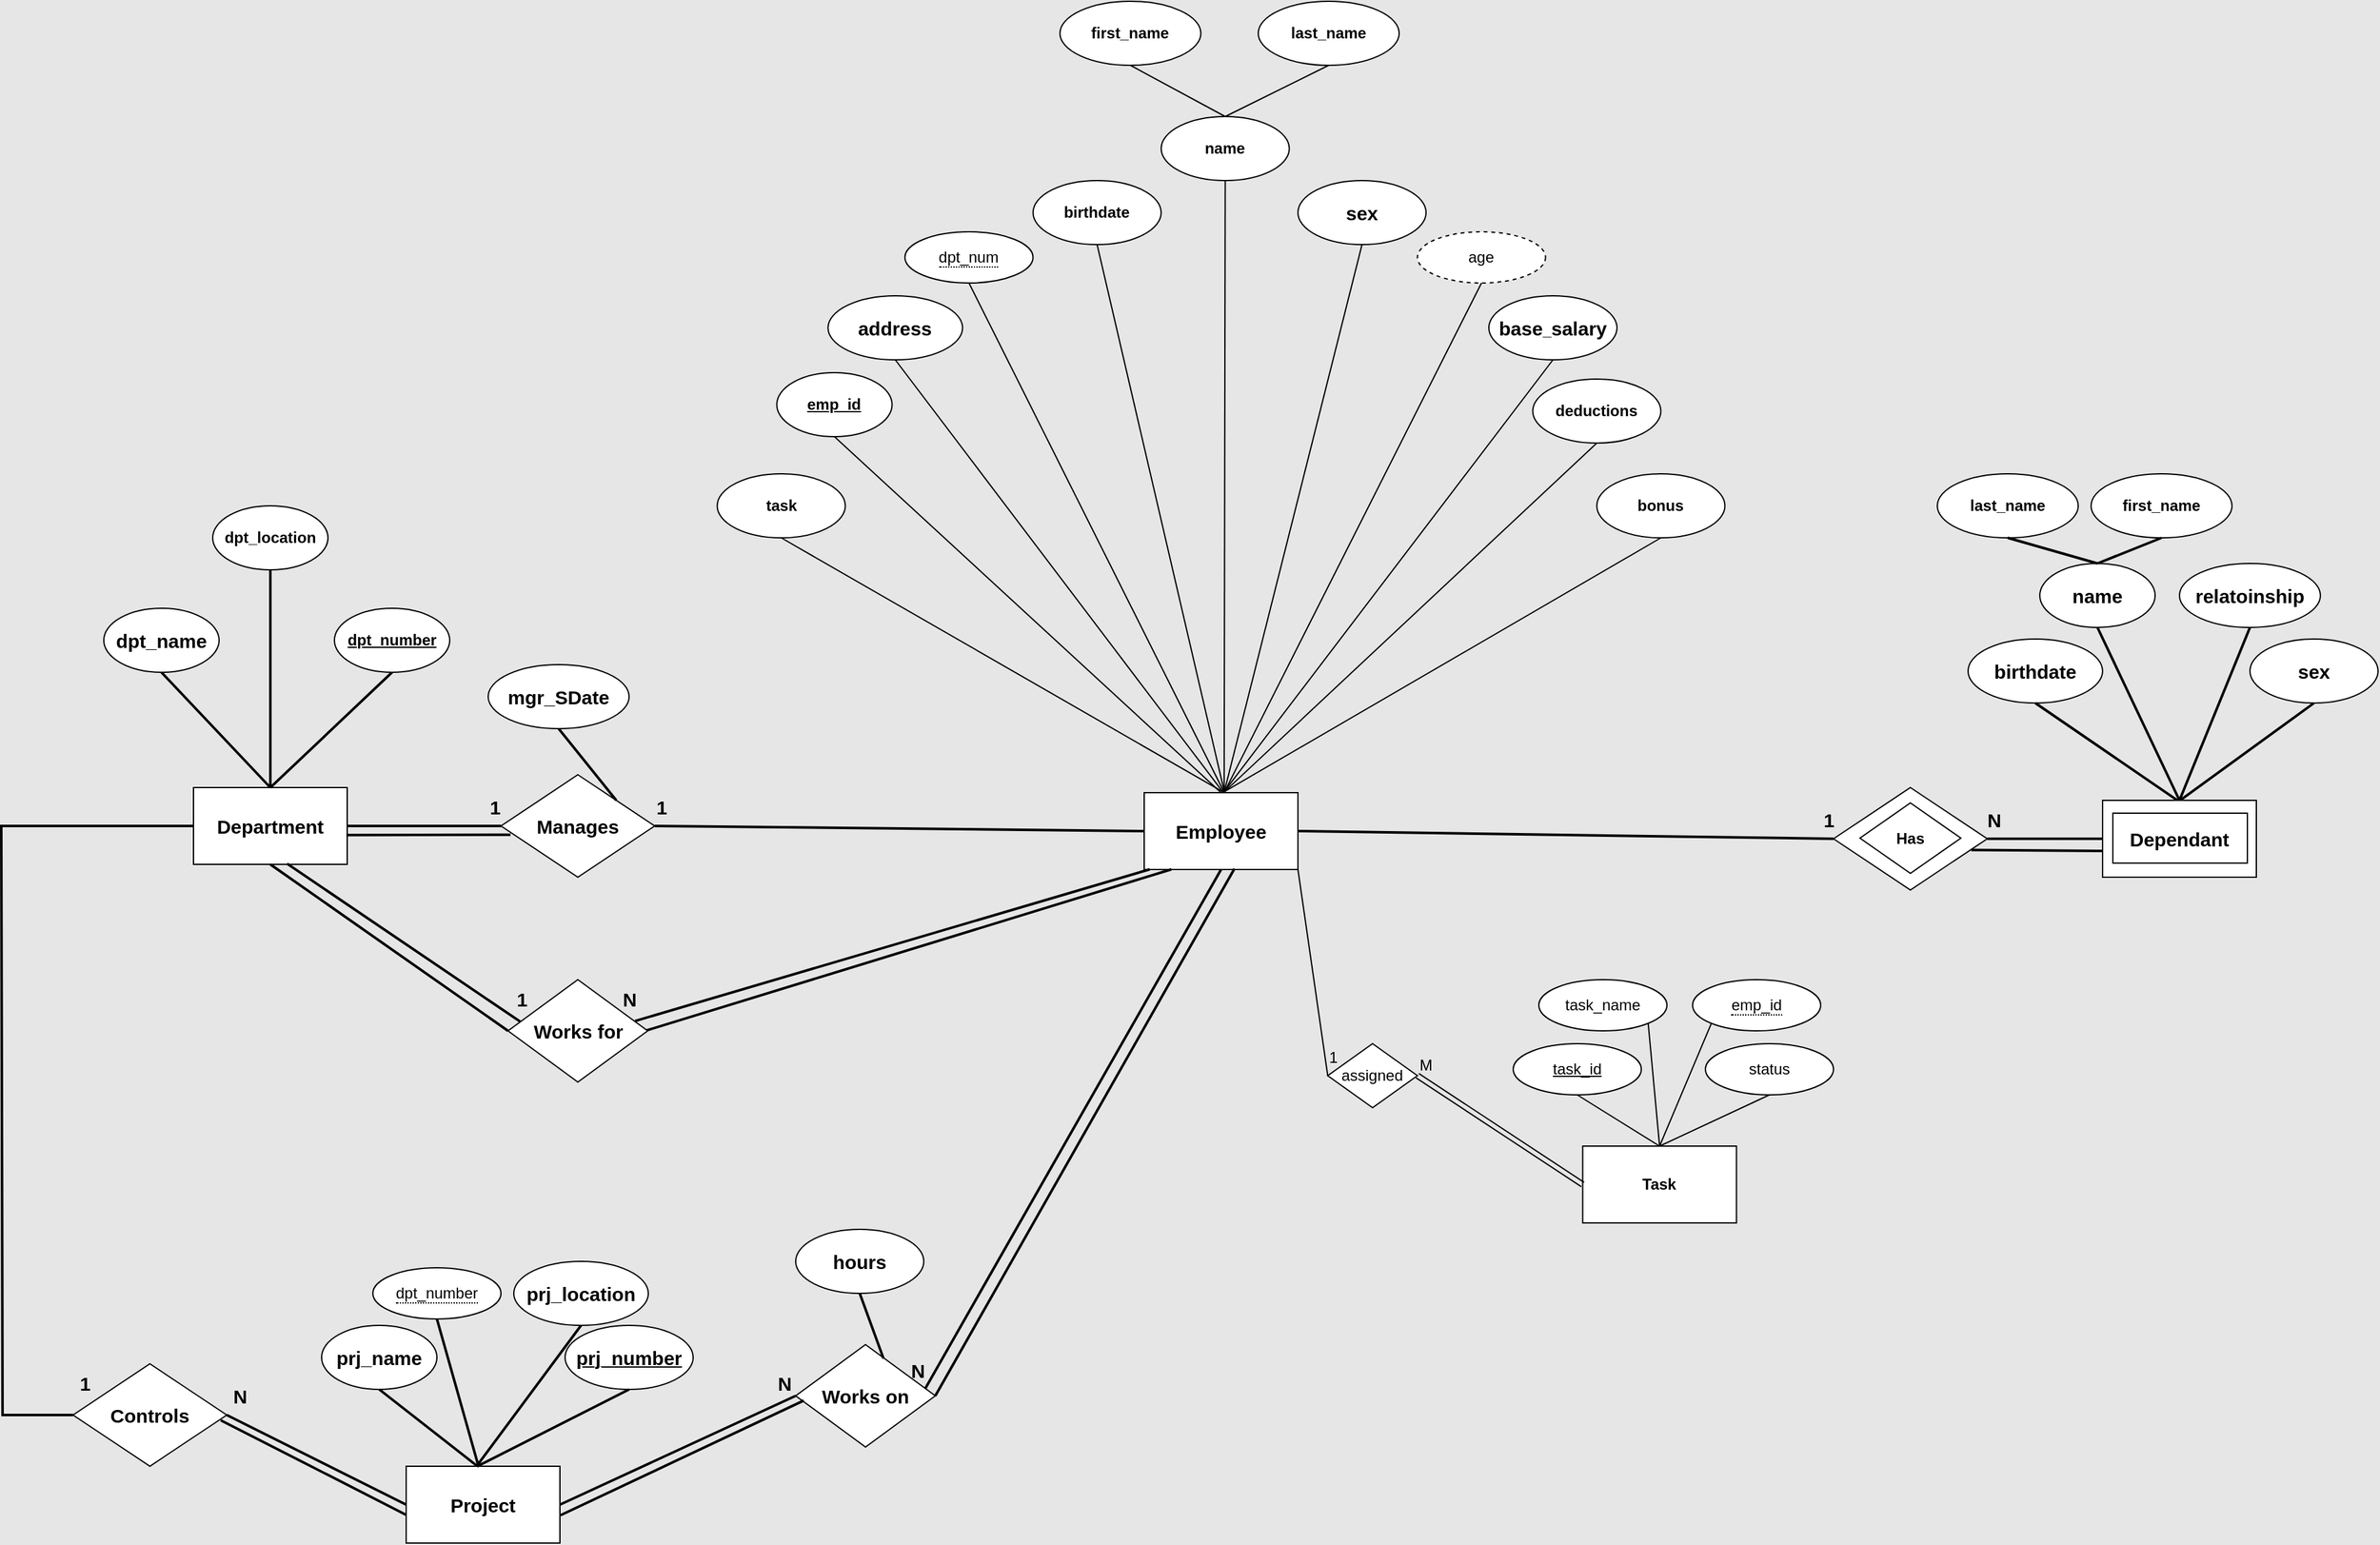 <mxfile version="25.0.3">
  <diagram name="Page-1" id="0z-7tCUeWIyQNJrNbE80">
    <mxGraphModel dx="4200" dy="3304" grid="1" gridSize="10" guides="1" tooltips="1" connect="1" arrows="1" fold="1" page="1" pageScale="1" pageWidth="850" pageHeight="1100" background="#E6E6E6" math="0" shadow="0">
      <root>
        <mxCell id="0" />
        <mxCell id="1" parent="0" />
        <mxCell id="CRLLQoTF1z1hfWL0vX9g-2" value="&lt;b&gt;&lt;font style=&quot;font-size: 15px;&quot;&gt;Manages&lt;/font&gt;&lt;/b&gt;" style="rhombus;whiteSpace=wrap;html=1;" parent="1" vertex="1">
          <mxGeometry x="810" y="1034" width="120" height="80" as="geometry" />
        </mxCell>
        <mxCell id="CRLLQoTF1z1hfWL0vX9g-7" value="&lt;b&gt;&lt;span style=&quot;font-size: 15px;&quot;&gt;mgr_SDate&lt;/span&gt;&lt;/b&gt;" style="ellipse;whiteSpace=wrap;html=1;" parent="1" vertex="1">
          <mxGeometry x="800" y="948" width="110" height="50" as="geometry" />
        </mxCell>
        <mxCell id="CRLLQoTF1z1hfWL0vX9g-9" value="&lt;b&gt;&lt;font style=&quot;font-size: 15px;&quot;&gt;prj_name&lt;/font&gt;&lt;/b&gt;" style="ellipse;whiteSpace=wrap;html=1;" parent="1" vertex="1">
          <mxGeometry x="670" y="1464" width="90" height="50" as="geometry" />
        </mxCell>
        <mxCell id="CRLLQoTF1z1hfWL0vX9g-12" value="&lt;b&gt;&lt;font style=&quot;font-size: 15px;&quot;&gt;Department&lt;/font&gt;&lt;/b&gt;" style="rounded=0;whiteSpace=wrap;html=1;" parent="1" vertex="1">
          <mxGeometry x="570" y="1044" width="120" height="60" as="geometry" />
        </mxCell>
        <mxCell id="CRLLQoTF1z1hfWL0vX9g-13" value="" style="endArrow=none;html=1;rounded=0;entryX=0.5;entryY=1;entryDx=0;entryDy=0;exitX=0.5;exitY=0;exitDx=0;exitDy=0;strokeWidth=2;" parent="1" source="CRLLQoTF1z1hfWL0vX9g-12" target="CRLLQoTF1z1hfWL0vX9g-14" edge="1">
          <mxGeometry width="50" height="50" relative="1" as="geometry">
            <mxPoint x="620" y="984" as="sourcePoint" />
            <mxPoint x="670" y="934" as="targetPoint" />
          </mxGeometry>
        </mxCell>
        <mxCell id="CRLLQoTF1z1hfWL0vX9g-14" value="&lt;b&gt;&lt;u&gt;dpt_number&lt;/u&gt;&lt;/b&gt;" style="ellipse;whiteSpace=wrap;html=1;" parent="1" vertex="1">
          <mxGeometry x="680" y="904" width="90" height="50" as="geometry" />
        </mxCell>
        <mxCell id="CRLLQoTF1z1hfWL0vX9g-15" value="&lt;b&gt;&lt;font style=&quot;font-size: 15px;&quot;&gt;dpt_name&lt;/font&gt;&lt;/b&gt;" style="ellipse;whiteSpace=wrap;html=1;" parent="1" vertex="1">
          <mxGeometry x="500" y="904" width="90" height="50" as="geometry" />
        </mxCell>
        <mxCell id="CRLLQoTF1z1hfWL0vX9g-16" value="" style="endArrow=none;html=1;rounded=0;entryX=0.5;entryY=1;entryDx=0;entryDy=0;exitX=0.5;exitY=0;exitDx=0;exitDy=0;strokeWidth=2;" parent="1" source="CRLLQoTF1z1hfWL0vX9g-12" target="CRLLQoTF1z1hfWL0vX9g-15" edge="1">
          <mxGeometry width="50" height="50" relative="1" as="geometry">
            <mxPoint x="490" y="1004" as="sourcePoint" />
            <mxPoint x="565" y="934" as="targetPoint" />
          </mxGeometry>
        </mxCell>
        <mxCell id="CRLLQoTF1z1hfWL0vX9g-17" value="" style="endArrow=none;html=1;rounded=0;entryX=0;entryY=0.5;entryDx=0;entryDy=0;exitX=1;exitY=0.5;exitDx=0;exitDy=0;strokeWidth=2;" parent="1" source="CRLLQoTF1z1hfWL0vX9g-12" target="CRLLQoTF1z1hfWL0vX9g-2" edge="1">
          <mxGeometry width="50" height="50" relative="1" as="geometry">
            <mxPoint x="620" y="1004" as="sourcePoint" />
            <mxPoint x="695" y="934" as="targetPoint" />
          </mxGeometry>
        </mxCell>
        <mxCell id="CRLLQoTF1z1hfWL0vX9g-18" value="&lt;font style=&quot;font-size: 15px;&quot;&gt;&lt;b&gt;Employee&lt;/b&gt;&lt;/font&gt;" style="rounded=0;whiteSpace=wrap;html=1;" parent="1" vertex="1">
          <mxGeometry x="1312" y="1048" width="120" height="60" as="geometry" />
        </mxCell>
        <mxCell id="CRLLQoTF1z1hfWL0vX9g-19" value="" style="endArrow=none;html=1;rounded=0;entryX=0;entryY=0.5;entryDx=0;entryDy=0;exitX=1;exitY=0.5;exitDx=0;exitDy=0;strokeWidth=2;" parent="1" source="CRLLQoTF1z1hfWL0vX9g-2" target="CRLLQoTF1z1hfWL0vX9g-18" edge="1">
          <mxGeometry width="50" height="50" relative="1" as="geometry">
            <mxPoint x="1030" y="1043.5" as="sourcePoint" />
            <mxPoint x="1180" y="1043.5" as="targetPoint" />
          </mxGeometry>
        </mxCell>
        <mxCell id="CRLLQoTF1z1hfWL0vX9g-20" value="" style="endArrow=none;html=1;rounded=0;strokeWidth=2;exitX=0.5;exitY=0;exitDx=0;exitDy=0;entryX=0.5;entryY=1;entryDx=0;entryDy=0;" parent="1" source="CRLLQoTF1z1hfWL0vX9g-12" target="CRLLQoTF1z1hfWL0vX9g-21" edge="1">
          <mxGeometry width="50" height="50" relative="1" as="geometry">
            <mxPoint x="630" y="1034" as="sourcePoint" />
            <mxPoint x="630" y="884" as="targetPoint" />
          </mxGeometry>
        </mxCell>
        <mxCell id="CRLLQoTF1z1hfWL0vX9g-21" value="&lt;b&gt;dpt_location&lt;/b&gt;" style="ellipse;whiteSpace=wrap;html=1;" parent="1" vertex="1">
          <mxGeometry x="585" y="824" width="90" height="50" as="geometry" />
        </mxCell>
        <mxCell id="CRLLQoTF1z1hfWL0vX9g-25" value="&lt;font style=&quot;font-size: 15px;&quot;&gt;&lt;b&gt;1&lt;/b&gt;&lt;/font&gt;" style="text;html=1;align=center;verticalAlign=middle;resizable=0;points=[];autosize=1;strokeColor=none;fillColor=none;gradientColor=none;" parent="1" vertex="1">
          <mxGeometry x="790" y="1044" width="30" height="30" as="geometry" />
        </mxCell>
        <mxCell id="CRLLQoTF1z1hfWL0vX9g-26" value="&lt;font style=&quot;font-size: 15px;&quot;&gt;&lt;b&gt;1&lt;/b&gt;&lt;/font&gt;" style="text;html=1;align=center;verticalAlign=middle;resizable=0;points=[];autosize=1;strokeColor=none;fillColor=none;gradientColor=none;" parent="1" vertex="1">
          <mxGeometry x="920" y="1044" width="30" height="30" as="geometry" />
        </mxCell>
        <mxCell id="CRLLQoTF1z1hfWL0vX9g-27" value="" style="endArrow=none;html=1;rounded=0;exitX=0.995;exitY=0.619;exitDx=0;exitDy=0;strokeWidth=2;exitPerimeter=0;entryX=0.062;entryY=0.586;entryDx=0;entryDy=0;entryPerimeter=0;" parent="1" source="CRLLQoTF1z1hfWL0vX9g-12" target="CRLLQoTF1z1hfWL0vX9g-2" edge="1">
          <mxGeometry width="50" height="50" relative="1" as="geometry">
            <mxPoint x="700" y="1084" as="sourcePoint" />
            <mxPoint x="780" y="1084" as="targetPoint" />
          </mxGeometry>
        </mxCell>
        <mxCell id="CRLLQoTF1z1hfWL0vX9g-28" value="" style="endArrow=none;html=1;rounded=0;entryX=0.5;entryY=1;entryDx=0;entryDy=0;exitX=1;exitY=0;exitDx=0;exitDy=0;strokeWidth=2;" parent="1" source="CRLLQoTF1z1hfWL0vX9g-2" target="CRLLQoTF1z1hfWL0vX9g-7" edge="1">
          <mxGeometry width="50" height="50" relative="1" as="geometry">
            <mxPoint x="640" y="1054" as="sourcePoint" />
            <mxPoint x="735" y="964" as="targetPoint" />
          </mxGeometry>
        </mxCell>
        <mxCell id="CRLLQoTF1z1hfWL0vX9g-29" value="&lt;font style=&quot;font-size: 15px;&quot;&gt;&lt;b&gt;Project&lt;/b&gt;&lt;/font&gt;" style="rounded=0;whiteSpace=wrap;html=1;" parent="1" vertex="1">
          <mxGeometry x="736" y="1574" width="120" height="60" as="geometry" />
        </mxCell>
        <mxCell id="CRLLQoTF1z1hfWL0vX9g-30" value="&lt;font style=&quot;font-size: 15px;&quot;&gt;&lt;b&gt;Controls&lt;/b&gt;&lt;/font&gt;" style="rhombus;whiteSpace=wrap;html=1;" parent="1" vertex="1">
          <mxGeometry x="476" y="1494" width="120" height="80" as="geometry" />
        </mxCell>
        <mxCell id="CRLLQoTF1z1hfWL0vX9g-31" value="" style="endArrow=none;html=1;rounded=0;exitX=0;exitY=0.5;exitDx=0;exitDy=0;strokeWidth=2;entryX=0;entryY=0.5;entryDx=0;entryDy=0;" parent="1" source="CRLLQoTF1z1hfWL0vX9g-30" target="CRLLQoTF1z1hfWL0vX9g-12" edge="1">
          <mxGeometry width="50" height="50" relative="1" as="geometry">
            <mxPoint x="660" y="1274" as="sourcePoint" />
            <mxPoint x="530" y="1074" as="targetPoint" />
            <Array as="points">
              <mxPoint x="421" y="1534" />
              <mxPoint x="420" y="1074" />
            </Array>
          </mxGeometry>
        </mxCell>
        <mxCell id="CRLLQoTF1z1hfWL0vX9g-32" value="" style="endArrow=none;html=1;rounded=0;entryX=1;entryY=0.5;entryDx=0;entryDy=0;exitX=0;exitY=0.5;exitDx=0;exitDy=0;strokeWidth=2;" parent="1" source="CRLLQoTF1z1hfWL0vX9g-29" target="CRLLQoTF1z1hfWL0vX9g-30" edge="1">
          <mxGeometry width="50" height="50" relative="1" as="geometry">
            <mxPoint x="966" y="1739" as="sourcePoint" />
            <mxPoint x="816" y="1609" as="targetPoint" />
          </mxGeometry>
        </mxCell>
        <mxCell id="CRLLQoTF1z1hfWL0vX9g-34" value="&lt;font style=&quot;font-size: 15px;&quot;&gt;&lt;b&gt;1&lt;/b&gt;&lt;/font&gt;" style="text;html=1;align=center;verticalAlign=middle;resizable=0;points=[];autosize=1;strokeColor=none;fillColor=none;gradientColor=none;" parent="1" vertex="1">
          <mxGeometry x="470" y="1494" width="30" height="30" as="geometry" />
        </mxCell>
        <mxCell id="CRLLQoTF1z1hfWL0vX9g-35" value="&lt;b&gt;&lt;font style=&quot;font-size: 15px;&quot;&gt;N&lt;/font&gt;&lt;/b&gt;" style="text;html=1;align=center;verticalAlign=middle;resizable=0;points=[];autosize=1;strokeColor=none;fillColor=none;" parent="1" vertex="1">
          <mxGeometry x="586" y="1504" width="40" height="30" as="geometry" />
        </mxCell>
        <mxCell id="CRLLQoTF1z1hfWL0vX9g-36" value="&lt;b&gt;&lt;font style=&quot;font-size: 15px;&quot;&gt;&lt;u&gt;prj_number&lt;/u&gt;&lt;/font&gt;&lt;/b&gt;" style="ellipse;whiteSpace=wrap;html=1;" parent="1" vertex="1">
          <mxGeometry x="860" y="1464" width="100" height="50" as="geometry" />
        </mxCell>
        <mxCell id="CRLLQoTF1z1hfWL0vX9g-37" value="" style="endArrow=none;html=1;rounded=0;entryX=0.5;entryY=1;entryDx=0;entryDy=0;strokeWidth=2;exitX=0.463;exitY=0;exitDx=0;exitDy=0;exitPerimeter=0;" parent="1" source="CRLLQoTF1z1hfWL0vX9g-29" target="CRLLQoTF1z1hfWL0vX9g-36" edge="1">
          <mxGeometry width="50" height="50" relative="1" as="geometry">
            <mxPoint x="790" y="1569" as="sourcePoint" />
            <mxPoint x="921" y="1399" as="targetPoint" />
          </mxGeometry>
        </mxCell>
        <mxCell id="CRLLQoTF1z1hfWL0vX9g-38" value="" style="endArrow=none;html=1;rounded=0;entryX=0.5;entryY=1;entryDx=0;entryDy=0;strokeWidth=2;exitX=0.459;exitY=-0.008;exitDx=0;exitDy=0;exitPerimeter=0;" parent="1" source="CRLLQoTF1z1hfWL0vX9g-29" target="CRLLQoTF1z1hfWL0vX9g-9" edge="1">
          <mxGeometry width="50" height="50" relative="1" as="geometry">
            <mxPoint x="866" y="1459" as="sourcePoint" />
            <mxPoint x="661" y="1484" as="targetPoint" />
          </mxGeometry>
        </mxCell>
        <mxCell id="CRLLQoTF1z1hfWL0vX9g-39" value="&lt;font style=&quot;font-size: 15px;&quot;&gt;&lt;b&gt;prj_location&lt;/b&gt;&lt;br&gt;&lt;/font&gt;" style="ellipse;whiteSpace=wrap;html=1;" parent="1" vertex="1">
          <mxGeometry x="820" y="1414" width="105" height="50" as="geometry" />
        </mxCell>
        <mxCell id="CRLLQoTF1z1hfWL0vX9g-40" value="" style="endArrow=none;html=1;rounded=0;entryX=0.5;entryY=1;entryDx=0;entryDy=0;strokeWidth=2;exitX=0.461;exitY=-0.008;exitDx=0;exitDy=0;exitPerimeter=0;" parent="1" source="CRLLQoTF1z1hfWL0vX9g-29" target="CRLLQoTF1z1hfWL0vX9g-39" edge="1">
          <mxGeometry width="50" height="50" relative="1" as="geometry">
            <mxPoint x="796" y="1569" as="sourcePoint" />
            <mxPoint x="816" y="1399" as="targetPoint" />
          </mxGeometry>
        </mxCell>
        <mxCell id="CRLLQoTF1z1hfWL0vX9g-41" value="" style="endArrow=none;html=1;rounded=0;entryX=0.961;entryY=0.551;entryDx=0;entryDy=0;exitX=-0.002;exitY=0.631;exitDx=0;exitDy=0;strokeWidth=2;exitPerimeter=0;entryPerimeter=0;" parent="1" source="CRLLQoTF1z1hfWL0vX9g-29" target="CRLLQoTF1z1hfWL0vX9g-30" edge="1">
          <mxGeometry width="50" height="50" relative="1" as="geometry">
            <mxPoint x="866" y="1657" as="sourcePoint" />
            <mxPoint x="796" y="1597" as="targetPoint" />
          </mxGeometry>
        </mxCell>
        <mxCell id="CRLLQoTF1z1hfWL0vX9g-42" value="&lt;b&gt;&lt;font style=&quot;font-size: 15px;&quot;&gt;name&lt;/font&gt;&lt;/b&gt;" style="ellipse;whiteSpace=wrap;html=1;" parent="1" vertex="1">
          <mxGeometry x="2011" y="869" width="90" height="50" as="geometry" />
        </mxCell>
        <mxCell id="CRLLQoTF1z1hfWL0vX9g-43" value="&lt;font style=&quot;font-size: 15px;&quot;&gt;&lt;b&gt;sex&lt;/b&gt;&lt;/font&gt;" style="ellipse;whiteSpace=wrap;html=1;" parent="1" vertex="1">
          <mxGeometry x="2175" y="928" width="100" height="50" as="geometry" />
        </mxCell>
        <mxCell id="CRLLQoTF1z1hfWL0vX9g-44" value="" style="endArrow=none;html=1;rounded=0;entryX=0.5;entryY=1;entryDx=0;entryDy=0;exitX=0.509;exitY=-0.007;exitDx=0;exitDy=0;strokeWidth=2;exitPerimeter=0;" parent="1" source="CRLLQoTF1z1hfWL0vX9g-70" target="CRLLQoTF1z1hfWL0vX9g-43" edge="1">
          <mxGeometry width="50" height="50" relative="1" as="geometry">
            <mxPoint x="2125" y="1094" as="sourcePoint" />
            <mxPoint x="2180" y="1034" as="targetPoint" />
          </mxGeometry>
        </mxCell>
        <mxCell id="CRLLQoTF1z1hfWL0vX9g-45" value="" style="endArrow=none;html=1;rounded=0;entryX=0.5;entryY=1;entryDx=0;entryDy=0;strokeWidth=2;exitX=0.5;exitY=0;exitDx=0;exitDy=0;" parent="1" source="CRLLQoTF1z1hfWL0vX9g-70" target="CRLLQoTF1z1hfWL0vX9g-42" edge="1">
          <mxGeometry width="50" height="50" relative="1" as="geometry">
            <mxPoint x="2124" y="1094" as="sourcePoint" />
            <mxPoint x="2155" y="1014" as="targetPoint" />
          </mxGeometry>
        </mxCell>
        <mxCell id="CRLLQoTF1z1hfWL0vX9g-46" value="&lt;font style=&quot;font-size: 15px;&quot;&gt;&lt;b&gt;birthdate&lt;/b&gt;&lt;/font&gt;" style="ellipse;whiteSpace=wrap;html=1;" parent="1" vertex="1">
          <mxGeometry x="1955" y="928" width="105" height="50" as="geometry" />
        </mxCell>
        <mxCell id="CRLLQoTF1z1hfWL0vX9g-47" value="" style="endArrow=none;html=1;rounded=0;entryX=0.5;entryY=1;entryDx=0;entryDy=0;strokeWidth=2;exitX=0.504;exitY=0.024;exitDx=0;exitDy=0;exitPerimeter=0;" parent="1" source="CRLLQoTF1z1hfWL0vX9g-70" target="CRLLQoTF1z1hfWL0vX9g-46" edge="1">
          <mxGeometry width="50" height="50" relative="1" as="geometry">
            <mxPoint x="2125" y="1093" as="sourcePoint" />
            <mxPoint x="2075" y="1034" as="targetPoint" />
          </mxGeometry>
        </mxCell>
        <mxCell id="CRLLQoTF1z1hfWL0vX9g-48" value="&lt;u&gt;&lt;b&gt;emp_id&lt;/b&gt;&lt;/u&gt;" style="ellipse;whiteSpace=wrap;html=1;" parent="1" vertex="1">
          <mxGeometry x="1025.25" y="720" width="90" height="50" as="geometry" />
        </mxCell>
        <mxCell id="CRLLQoTF1z1hfWL0vX9g-49" value="&lt;font style=&quot;font-size: 15px;&quot;&gt;&lt;b&gt;sex&lt;/b&gt;&lt;/font&gt;" style="ellipse;whiteSpace=wrap;html=1;" parent="1" vertex="1">
          <mxGeometry x="1432" y="570" width="100" height="50" as="geometry" />
        </mxCell>
        <mxCell id="CRLLQoTF1z1hfWL0vX9g-52" value="&lt;font style=&quot;font-size: 15px;&quot;&gt;&lt;b&gt;address&lt;/b&gt;&lt;/font&gt;" style="ellipse;whiteSpace=wrap;html=1;" parent="1" vertex="1">
          <mxGeometry x="1065.25" y="660" width="105" height="50" as="geometry" />
        </mxCell>
        <mxCell id="CRLLQoTF1z1hfWL0vX9g-55" value="&lt;b&gt;&lt;font style=&quot;font-size: 15px;&quot;&gt;base&lt;/font&gt;_&lt;span style=&quot;font-size: 15px;&quot;&gt;&lt;font style=&quot;font-size: 15px;&quot;&gt;salary&lt;/font&gt;&lt;/span&gt;&lt;/b&gt;" style="ellipse;whiteSpace=wrap;html=1;" parent="1" vertex="1">
          <mxGeometry x="1581" y="660" width="100" height="50" as="geometry" />
        </mxCell>
        <mxCell id="CRLLQoTF1z1hfWL0vX9g-56" value="&lt;b&gt;birthdate&lt;/b&gt;" style="ellipse;whiteSpace=wrap;html=1;" parent="1" vertex="1">
          <mxGeometry x="1225.25" y="570" width="100" height="50" as="geometry" />
        </mxCell>
        <mxCell id="CRLLQoTF1z1hfWL0vX9g-69" value="&lt;b&gt;Has&lt;/b&gt;" style="rhombus;whiteSpace=wrap;html=1;" parent="1" vertex="1">
          <mxGeometry x="1850" y="1044" width="120" height="80" as="geometry" />
        </mxCell>
        <mxCell id="CRLLQoTF1z1hfWL0vX9g-70" value="&lt;font style=&quot;font-size: 15px;&quot;&gt;&lt;b&gt;Dependant&lt;/b&gt;&lt;/font&gt;" style="rounded=0;whiteSpace=wrap;html=1;" parent="1" vertex="1">
          <mxGeometry x="2060" y="1054" width="120" height="60" as="geometry" />
        </mxCell>
        <mxCell id="CRLLQoTF1z1hfWL0vX9g-71" value="" style="endArrow=none;html=1;rounded=0;entryX=1;entryY=0.5;entryDx=0;entryDy=0;strokeWidth=2;exitX=0;exitY=0.5;exitDx=0;exitDy=0;" parent="1" source="CRLLQoTF1z1hfWL0vX9g-69" target="CRLLQoTF1z1hfWL0vX9g-18" edge="1">
          <mxGeometry width="50" height="50" relative="1" as="geometry">
            <mxPoint x="1393" y="1184" as="sourcePoint" />
            <mxPoint x="1330" y="1114" as="targetPoint" />
          </mxGeometry>
        </mxCell>
        <mxCell id="CRLLQoTF1z1hfWL0vX9g-73" value="" style="endArrow=none;html=1;rounded=0;entryX=1;entryY=0.5;entryDx=0;entryDy=0;strokeWidth=2;exitX=0;exitY=0.5;exitDx=0;exitDy=0;" parent="1" source="CRLLQoTF1z1hfWL0vX9g-70" target="CRLLQoTF1z1hfWL0vX9g-69" edge="1">
          <mxGeometry width="50" height="50" relative="1" as="geometry">
            <mxPoint x="2030" y="1174" as="sourcePoint" />
            <mxPoint x="1950" y="1124" as="targetPoint" />
          </mxGeometry>
        </mxCell>
        <mxCell id="CRLLQoTF1z1hfWL0vX9g-74" value="" style="endArrow=none;html=1;rounded=0;strokeWidth=2;exitX=-0.002;exitY=0.658;exitDx=0;exitDy=0;exitPerimeter=0;entryX=0.895;entryY=0.609;entryDx=0;entryDy=0;entryPerimeter=0;" parent="1" source="CRLLQoTF1z1hfWL0vX9g-70" target="CRLLQoTF1z1hfWL0vX9g-69" edge="1">
          <mxGeometry width="50" height="50" relative="1" as="geometry">
            <mxPoint x="2050" y="1094" as="sourcePoint" />
            <mxPoint x="1960" y="1094" as="targetPoint" />
          </mxGeometry>
        </mxCell>
        <mxCell id="CRLLQoTF1z1hfWL0vX9g-75" value="&lt;b&gt;&lt;font style=&quot;font-size: 15px;&quot;&gt;1&lt;/font&gt;&lt;/b&gt;" style="text;html=1;align=center;verticalAlign=middle;resizable=0;points=[];autosize=1;strokeColor=none;fillColor=none;" parent="1" vertex="1">
          <mxGeometry x="1831" y="1054" width="30" height="30" as="geometry" />
        </mxCell>
        <mxCell id="CRLLQoTF1z1hfWL0vX9g-76" value="&lt;b&gt;&lt;font style=&quot;font-size: 15px;&quot;&gt;N&lt;/font&gt;&lt;/b&gt;" style="text;html=1;align=center;verticalAlign=middle;resizable=0;points=[];autosize=1;strokeColor=none;fillColor=none;" parent="1" vertex="1">
          <mxGeometry x="1955" y="1054" width="40" height="30" as="geometry" />
        </mxCell>
        <mxCell id="CRLLQoTF1z1hfWL0vX9g-77" value="&lt;font style=&quot;font-size: 15px;&quot;&gt;&lt;b&gt;relatoinship&lt;/b&gt;&lt;/font&gt;" style="ellipse;whiteSpace=wrap;html=1;" parent="1" vertex="1">
          <mxGeometry x="2120" y="869" width="110" height="50" as="geometry" />
        </mxCell>
        <mxCell id="CRLLQoTF1z1hfWL0vX9g-78" value="" style="endArrow=none;html=1;rounded=0;entryX=0.5;entryY=1;entryDx=0;entryDy=0;strokeWidth=2;exitX=0.5;exitY=0;exitDx=0;exitDy=0;" parent="1" source="CRLLQoTF1z1hfWL0vX9g-70" target="CRLLQoTF1z1hfWL0vX9g-77" edge="1">
          <mxGeometry width="50" height="50" relative="1" as="geometry">
            <mxPoint x="2120" y="1054" as="sourcePoint" />
            <mxPoint x="2072" y="934" as="targetPoint" />
          </mxGeometry>
        </mxCell>
        <mxCell id="CRLLQoTF1z1hfWL0vX9g-79" value="" style="rounded=0;whiteSpace=wrap;html=1;fillColor=none;" parent="1" vertex="1">
          <mxGeometry x="2068" y="1064" width="105" height="39" as="geometry" />
        </mxCell>
        <mxCell id="CRLLQoTF1z1hfWL0vX9g-80" value="" style="rhombus;whiteSpace=wrap;html=1;fillColor=none;" parent="1" vertex="1">
          <mxGeometry x="1870.63" y="1056" width="78.75" height="55" as="geometry" />
        </mxCell>
        <mxCell id="CRLLQoTF1z1hfWL0vX9g-82" value="&lt;font style=&quot;font-size: 15px;&quot;&gt;&lt;b&gt;&lt;font style=&quot;font-size: 15px;&quot;&gt;Works&lt;/font&gt; for&lt;br&gt;&lt;/b&gt;&lt;/font&gt;" style="rhombus;whiteSpace=wrap;html=1;" parent="1" vertex="1">
          <mxGeometry x="815.5" y="1194" width="109" height="80" as="geometry" />
        </mxCell>
        <mxCell id="CRLLQoTF1z1hfWL0vX9g-83" value="" style="endArrow=none;html=1;rounded=0;entryX=0.036;entryY=0.998;entryDx=0;entryDy=0;exitX=0.91;exitY=0.404;exitDx=0;exitDy=0;strokeWidth=2;exitPerimeter=0;entryPerimeter=0;" parent="1" source="CRLLQoTF1z1hfWL0vX9g-82" target="CRLLQoTF1z1hfWL0vX9g-18" edge="1">
          <mxGeometry width="50" height="50" relative="1" as="geometry">
            <mxPoint x="1070" y="1159" as="sourcePoint" />
            <mxPoint x="1250" y="1159" as="targetPoint" />
          </mxGeometry>
        </mxCell>
        <mxCell id="CRLLQoTF1z1hfWL0vX9g-84" value="" style="endArrow=none;html=1;rounded=0;strokeWidth=2;exitX=0.609;exitY=0.991;exitDx=0;exitDy=0;exitPerimeter=0;entryX=0.086;entryY=0.409;entryDx=0;entryDy=0;entryPerimeter=0;" parent="1" source="CRLLQoTF1z1hfWL0vX9g-12" target="CRLLQoTF1z1hfWL0vX9g-82" edge="1">
          <mxGeometry width="50" height="50" relative="1" as="geometry">
            <mxPoint x="986" y="1614" as="sourcePoint" />
            <mxPoint x="825" y="1225" as="targetPoint" />
          </mxGeometry>
        </mxCell>
        <mxCell id="CRLLQoTF1z1hfWL0vX9g-86" value="&lt;b&gt;first_name&lt;/b&gt;" style="ellipse;whiteSpace=wrap;html=1;" parent="1" vertex="1">
          <mxGeometry x="2051" y="799" width="110" height="50" as="geometry" />
        </mxCell>
        <mxCell id="CRLLQoTF1z1hfWL0vX9g-87" value="&lt;b&gt;last_name&lt;/b&gt;" style="ellipse;whiteSpace=wrap;html=1;" parent="1" vertex="1">
          <mxGeometry x="1931" y="799" width="110" height="50" as="geometry" />
        </mxCell>
        <mxCell id="CRLLQoTF1z1hfWL0vX9g-90" value="&lt;b&gt;first_name&lt;/b&gt;" style="ellipse;whiteSpace=wrap;html=1;" parent="1" vertex="1">
          <mxGeometry x="1246.25" y="430" width="110" height="50" as="geometry" />
        </mxCell>
        <mxCell id="CRLLQoTF1z1hfWL0vX9g-91" value="&lt;b&gt;last_name&lt;/b&gt;" style="ellipse;whiteSpace=wrap;html=1;" parent="1" vertex="1">
          <mxGeometry x="1401" y="430" width="110" height="50" as="geometry" />
        </mxCell>
        <mxCell id="CRLLQoTF1z1hfWL0vX9g-93" value="&lt;b&gt;name&lt;/b&gt;" style="ellipse;whiteSpace=wrap;html=1;" parent="1" vertex="1">
          <mxGeometry x="1325.25" y="520" width="100" height="50" as="geometry" />
        </mxCell>
        <mxCell id="CRLLQoTF1z1hfWL0vX9g-95" value="&lt;b&gt;&lt;font style=&quot;font-size: 15px;&quot;&gt;N&lt;/font&gt;&lt;/b&gt;" style="text;html=1;align=center;verticalAlign=middle;resizable=0;points=[];autosize=1;strokeColor=none;fillColor=none;" parent="1" vertex="1">
          <mxGeometry x="890" y="1194" width="40" height="30" as="geometry" />
        </mxCell>
        <mxCell id="CRLLQoTF1z1hfWL0vX9g-96" value="&lt;font style=&quot;font-size: 15px;&quot;&gt;&lt;b&gt;N&lt;/b&gt;&lt;/font&gt;" style="text;html=1;align=center;verticalAlign=middle;resizable=0;points=[];autosize=1;strokeColor=none;fillColor=none;" parent="1" vertex="1">
          <mxGeometry x="1115" y="1484" width="40" height="30" as="geometry" />
        </mxCell>
        <mxCell id="CRLLQoTF1z1hfWL0vX9g-97" value="" style="endArrow=none;html=1;rounded=0;entryX=0.177;entryY=0.998;entryDx=0;entryDy=0;exitX=0.994;exitY=0.495;exitDx=0;exitDy=0;strokeWidth=2;exitPerimeter=0;entryPerimeter=0;" parent="1" source="CRLLQoTF1z1hfWL0vX9g-82" target="CRLLQoTF1z1hfWL0vX9g-18" edge="1">
          <mxGeometry width="50" height="50" relative="1" as="geometry">
            <mxPoint x="1055" y="1244" as="sourcePoint" />
            <mxPoint x="1300" y="1114" as="targetPoint" />
          </mxGeometry>
        </mxCell>
        <mxCell id="CRLLQoTF1z1hfWL0vX9g-98" value="&lt;font style=&quot;font-size: 15px;&quot;&gt;&lt;b&gt;&lt;font style=&quot;font-size: 15px;&quot;&gt;Works&lt;/font&gt; on&lt;br&gt;&lt;/b&gt;&lt;/font&gt;" style="rhombus;whiteSpace=wrap;html=1;" parent="1" vertex="1">
          <mxGeometry x="1040" y="1479" width="109" height="80" as="geometry" />
        </mxCell>
        <mxCell id="CRLLQoTF1z1hfWL0vX9g-99" value="" style="endArrow=none;html=1;rounded=0;entryX=0.5;entryY=1;entryDx=0;entryDy=0;exitX=0.929;exitY=0.426;exitDx=0;exitDy=0;strokeWidth=2;exitPerimeter=0;" parent="1" source="CRLLQoTF1z1hfWL0vX9g-98" target="CRLLQoTF1z1hfWL0vX9g-18" edge="1">
          <mxGeometry width="50" height="50" relative="1" as="geometry">
            <mxPoint x="1080" y="1169" as="sourcePoint" />
            <mxPoint x="1249" y="1114" as="targetPoint" />
          </mxGeometry>
        </mxCell>
        <mxCell id="CRLLQoTF1z1hfWL0vX9g-100" value="" style="endArrow=none;html=1;rounded=0;entryX=0;entryY=0.5;entryDx=0;entryDy=0;strokeWidth=2;exitX=1;exitY=0.5;exitDx=0;exitDy=0;" parent="1" source="CRLLQoTF1z1hfWL0vX9g-29" target="CRLLQoTF1z1hfWL0vX9g-98" edge="1">
          <mxGeometry width="50" height="50" relative="1" as="geometry">
            <mxPoint x="640" y="1254" as="sourcePoint" />
            <mxPoint x="950" y="1509" as="targetPoint" />
          </mxGeometry>
        </mxCell>
        <mxCell id="CRLLQoTF1z1hfWL0vX9g-101" value="&lt;b&gt;&lt;font style=&quot;font-size: 15px;&quot;&gt;N&lt;/font&gt;&lt;/b&gt;" style="text;html=1;align=center;verticalAlign=middle;resizable=0;points=[];autosize=1;strokeColor=none;fillColor=none;" parent="1" vertex="1">
          <mxGeometry x="1011" y="1494" width="40" height="30" as="geometry" />
        </mxCell>
        <mxCell id="CRLLQoTF1z1hfWL0vX9g-102" value="&lt;font style=&quot;font-size: 15px;&quot;&gt;&lt;b&gt;1&lt;/b&gt;&lt;/font&gt;" style="text;html=1;align=center;verticalAlign=middle;resizable=0;points=[];autosize=1;strokeColor=none;fillColor=none;" parent="1" vertex="1">
          <mxGeometry x="811" y="1194" width="30" height="30" as="geometry" />
        </mxCell>
        <mxCell id="CRLLQoTF1z1hfWL0vX9g-104" value="" style="endArrow=none;html=1;rounded=0;entryX=0.587;entryY=0.989;entryDx=0;entryDy=0;exitX=1;exitY=0.5;exitDx=0;exitDy=0;strokeWidth=2;entryPerimeter=0;" parent="1" source="CRLLQoTF1z1hfWL0vX9g-98" target="CRLLQoTF1z1hfWL0vX9g-18" edge="1">
          <mxGeometry width="50" height="50" relative="1" as="geometry">
            <mxPoint x="1185" y="1375" as="sourcePoint" />
            <mxPoint x="1300" y="1114" as="targetPoint" />
          </mxGeometry>
        </mxCell>
        <mxCell id="CRLLQoTF1z1hfWL0vX9g-105" value="" style="endArrow=none;html=1;rounded=0;entryX=0.058;entryY=0.546;entryDx=0;entryDy=0;strokeWidth=2;entryPerimeter=0;exitX=1.004;exitY=0.637;exitDx=0;exitDy=0;exitPerimeter=0;" parent="1" source="CRLLQoTF1z1hfWL0vX9g-29" target="CRLLQoTF1z1hfWL0vX9g-98" edge="1">
          <mxGeometry width="50" height="50" relative="1" as="geometry">
            <mxPoint x="860" y="1609" as="sourcePoint" />
            <mxPoint x="954.905" y="1512.12" as="targetPoint" />
          </mxGeometry>
        </mxCell>
        <mxCell id="CRLLQoTF1z1hfWL0vX9g-106" value="&lt;b&gt;&lt;span style=&quot;font-size: 15px;&quot;&gt;hours&lt;/span&gt;&lt;/b&gt;" style="ellipse;whiteSpace=wrap;html=1;" parent="1" vertex="1">
          <mxGeometry x="1040" y="1389" width="100" height="50" as="geometry" />
        </mxCell>
        <mxCell id="CRLLQoTF1z1hfWL0vX9g-107" value="" style="endArrow=none;html=1;rounded=0;entryX=0.5;entryY=1;entryDx=0;entryDy=0;exitX=0.629;exitY=0.137;exitDx=0;exitDy=0;strokeWidth=2;exitPerimeter=0;" parent="1" source="CRLLQoTF1z1hfWL0vX9g-98" target="CRLLQoTF1z1hfWL0vX9g-106" edge="1">
          <mxGeometry width="50" height="50" relative="1" as="geometry">
            <mxPoint x="896" y="1594" as="sourcePoint" />
            <mxPoint x="928" y="1539" as="targetPoint" />
          </mxGeometry>
        </mxCell>
        <mxCell id="CRLLQoTF1z1hfWL0vX9g-108" value="" style="endArrow=none;html=1;rounded=0;entryX=0;entryY=0.5;entryDx=0;entryDy=0;strokeWidth=2;exitX=0.5;exitY=1;exitDx=0;exitDy=0;" parent="1" source="CRLLQoTF1z1hfWL0vX9g-12" target="CRLLQoTF1z1hfWL0vX9g-82" edge="1">
          <mxGeometry width="50" height="50" relative="1" as="geometry">
            <mxPoint x="620" y="1109" as="sourcePoint" />
            <mxPoint x="826" y="1244" as="targetPoint" />
          </mxGeometry>
        </mxCell>
        <mxCell id="ec21TXw6ZZfX4WdJZ0TF-2" value="&lt;b&gt;task&lt;/b&gt;" style="ellipse;whiteSpace=wrap;html=1;" parent="1" vertex="1">
          <mxGeometry x="978.75" y="799" width="100" height="50" as="geometry" />
        </mxCell>
        <mxCell id="o95BKSYBDpx9TeZUaGhx-1" value="&lt;b&gt;deductions&lt;/b&gt;" style="ellipse;whiteSpace=wrap;html=1;" parent="1" vertex="1">
          <mxGeometry x="1615.25" y="725" width="100" height="50" as="geometry" />
        </mxCell>
        <mxCell id="o95BKSYBDpx9TeZUaGhx-2" value="&lt;b&gt;bonus&lt;/b&gt;" style="ellipse;whiteSpace=wrap;html=1;" parent="1" vertex="1">
          <mxGeometry x="1665.25" y="799" width="100" height="50" as="geometry" />
        </mxCell>
        <mxCell id="QJIvWMy9kKn8hyQcqU8a-1" value="&lt;span style=&quot;border-bottom: 1px dotted&quot;&gt;dpt_num&lt;br&gt;&lt;/span&gt;" style="ellipse;whiteSpace=wrap;html=1;align=center;" parent="1" vertex="1">
          <mxGeometry x="1125.25" y="610" width="100" height="40" as="geometry" />
        </mxCell>
        <mxCell id="QJIvWMy9kKn8hyQcqU8a-2" value="age" style="ellipse;whiteSpace=wrap;html=1;align=center;dashed=1;" parent="1" vertex="1">
          <mxGeometry x="1525.25" y="610" width="100" height="40" as="geometry" />
        </mxCell>
        <mxCell id="QJIvWMy9kKn8hyQcqU8a-5" value="" style="endArrow=none;html=1;rounded=0;curved=1;exitX=0.5;exitY=0;exitDx=0;exitDy=0;entryX=0.5;entryY=1;entryDx=0;entryDy=0;" parent="1" source="CRLLQoTF1z1hfWL0vX9g-93" target="CRLLQoTF1z1hfWL0vX9g-90" edge="1">
          <mxGeometry width="50" height="50" relative="1" as="geometry">
            <mxPoint x="1375.25" y="449" as="sourcePoint" />
            <mxPoint x="1425.25" y="399" as="targetPoint" />
          </mxGeometry>
        </mxCell>
        <mxCell id="QJIvWMy9kKn8hyQcqU8a-6" value="" style="endArrow=none;html=1;rounded=0;exitX=0.522;exitY=0.002;exitDx=0;exitDy=0;entryX=0.5;entryY=1;entryDx=0;entryDy=0;exitPerimeter=0;" parent="1" source="CRLLQoTF1z1hfWL0vX9g-18" target="ec21TXw6ZZfX4WdJZ0TF-2" edge="1">
          <mxGeometry width="50" height="50" relative="1" as="geometry">
            <mxPoint x="1171" y="809" as="sourcePoint" />
            <mxPoint x="1221" y="759" as="targetPoint" />
          </mxGeometry>
        </mxCell>
        <mxCell id="QJIvWMy9kKn8hyQcqU8a-11" value="" style="endArrow=none;html=1;rounded=0;entryX=0.5;entryY=1;entryDx=0;entryDy=0;exitX=0.52;exitY=-0.009;exitDx=0;exitDy=0;exitPerimeter=0;" parent="1" source="CRLLQoTF1z1hfWL0vX9g-18" target="CRLLQoTF1z1hfWL0vX9g-93" edge="1">
          <mxGeometry width="50" height="50" relative="1" as="geometry">
            <mxPoint x="1375" y="1049" as="sourcePoint" />
            <mxPoint x="1079" y="899" as="targetPoint" />
          </mxGeometry>
        </mxCell>
        <mxCell id="QJIvWMy9kKn8hyQcqU8a-12" value="" style="endArrow=none;html=1;rounded=0;entryX=0.5;entryY=1;entryDx=0;entryDy=0;exitX=0.52;exitY=-0.012;exitDx=0;exitDy=0;exitPerimeter=0;" parent="1" source="CRLLQoTF1z1hfWL0vX9g-18" target="o95BKSYBDpx9TeZUaGhx-2" edge="1">
          <mxGeometry width="50" height="50" relative="1" as="geometry">
            <mxPoint x="1385" y="1059" as="sourcePoint" />
            <mxPoint x="1385" y="580" as="targetPoint" />
          </mxGeometry>
        </mxCell>
        <mxCell id="QJIvWMy9kKn8hyQcqU8a-13" value="" style="endArrow=none;html=1;rounded=0;entryX=0.5;entryY=1;entryDx=0;entryDy=0;exitX=0.521;exitY=-0.012;exitDx=0;exitDy=0;exitPerimeter=0;" parent="1" source="CRLLQoTF1z1hfWL0vX9g-18" target="CRLLQoTF1z1hfWL0vX9g-49" edge="1">
          <mxGeometry width="50" height="50" relative="1" as="geometry">
            <mxPoint x="1384" y="1059" as="sourcePoint" />
            <mxPoint x="1385" y="580" as="targetPoint" />
          </mxGeometry>
        </mxCell>
        <mxCell id="QJIvWMy9kKn8hyQcqU8a-14" value="" style="endArrow=none;html=1;rounded=0;entryX=0.5;entryY=1;entryDx=0;entryDy=0;exitX=0.522;exitY=-0.005;exitDx=0;exitDy=0;exitPerimeter=0;" parent="1" source="CRLLQoTF1z1hfWL0vX9g-18" target="CRLLQoTF1z1hfWL0vX9g-56" edge="1">
          <mxGeometry width="50" height="50" relative="1" as="geometry">
            <mxPoint x="1386" y="1057" as="sourcePoint" />
            <mxPoint x="1525" y="600" as="targetPoint" />
          </mxGeometry>
        </mxCell>
        <mxCell id="QJIvWMy9kKn8hyQcqU8a-15" value="" style="endArrow=none;html=1;rounded=0;entryX=0.5;entryY=1;entryDx=0;entryDy=0;exitX=0.521;exitY=-0.005;exitDx=0;exitDy=0;exitPerimeter=0;" parent="1" source="CRLLQoTF1z1hfWL0vX9g-18" target="QJIvWMy9kKn8hyQcqU8a-2" edge="1">
          <mxGeometry width="50" height="50" relative="1" as="geometry">
            <mxPoint x="1382" y="1058" as="sourcePoint" />
            <mxPoint x="1255" y="600" as="targetPoint" />
          </mxGeometry>
        </mxCell>
        <mxCell id="QJIvWMy9kKn8hyQcqU8a-16" value="" style="endArrow=none;html=1;rounded=0;entryX=0.5;entryY=1;entryDx=0;entryDy=0;exitX=0.52;exitY=-0.004;exitDx=0;exitDy=0;exitPerimeter=0;" parent="1" source="CRLLQoTF1z1hfWL0vX9g-18" target="QJIvWMy9kKn8hyQcqU8a-1" edge="1">
          <mxGeometry width="50" height="50" relative="1" as="geometry">
            <mxPoint x="1371" y="1048" as="sourcePoint" />
            <mxPoint x="1255" y="600" as="targetPoint" />
          </mxGeometry>
        </mxCell>
        <mxCell id="QJIvWMy9kKn8hyQcqU8a-17" value="" style="endArrow=none;html=1;rounded=0;entryX=0.5;entryY=1;entryDx=0;entryDy=0;exitX=0.517;exitY=-0.006;exitDx=0;exitDy=0;exitPerimeter=0;" parent="1" source="CRLLQoTF1z1hfWL0vX9g-18" target="CRLLQoTF1z1hfWL0vX9g-55" edge="1">
          <mxGeometry width="50" height="50" relative="1" as="geometry">
            <mxPoint x="1385" y="1058" as="sourcePoint" />
            <mxPoint x="1585" y="660" as="targetPoint" />
          </mxGeometry>
        </mxCell>
        <mxCell id="QJIvWMy9kKn8hyQcqU8a-18" value="" style="endArrow=none;html=1;rounded=0;entryX=0.5;entryY=1;entryDx=0;entryDy=0;exitX=0.515;exitY=0.001;exitDx=0;exitDy=0;exitPerimeter=0;" parent="1" source="CRLLQoTF1z1hfWL0vX9g-18" target="o95BKSYBDpx9TeZUaGhx-1" edge="1">
          <mxGeometry width="50" height="50" relative="1" as="geometry">
            <mxPoint x="1395" y="1068" as="sourcePoint" />
            <mxPoint x="1625" y="720" as="targetPoint" />
          </mxGeometry>
        </mxCell>
        <mxCell id="QJIvWMy9kKn8hyQcqU8a-19" value="" style="endArrow=none;html=1;rounded=0;entryX=0.5;entryY=1;entryDx=0;entryDy=0;exitX=0.517;exitY=0.006;exitDx=0;exitDy=0;exitPerimeter=0;" parent="1" source="CRLLQoTF1z1hfWL0vX9g-18" target="CRLLQoTF1z1hfWL0vX9g-52" edge="1">
          <mxGeometry width="50" height="50" relative="1" as="geometry">
            <mxPoint x="1384" y="1058" as="sourcePoint" />
            <mxPoint x="1185" y="660" as="targetPoint" />
          </mxGeometry>
        </mxCell>
        <mxCell id="QJIvWMy9kKn8hyQcqU8a-20" value="" style="endArrow=none;html=1;rounded=0;entryX=0.5;entryY=1;entryDx=0;entryDy=0;exitX=0.5;exitY=0;exitDx=0;exitDy=0;" parent="1" source="CRLLQoTF1z1hfWL0vX9g-18" target="CRLLQoTF1z1hfWL0vX9g-48" edge="1">
          <mxGeometry width="50" height="50" relative="1" as="geometry">
            <mxPoint x="1394" y="1068" as="sourcePoint" />
            <mxPoint x="1128" y="720" as="targetPoint" />
          </mxGeometry>
        </mxCell>
        <mxCell id="QJIvWMy9kKn8hyQcqU8a-21" value="" style="endArrow=none;html=1;rounded=0;curved=1;entryX=0.5;entryY=1;entryDx=0;entryDy=0;exitX=0.5;exitY=0;exitDx=0;exitDy=0;" parent="1" source="CRLLQoTF1z1hfWL0vX9g-93" target="CRLLQoTF1z1hfWL0vX9g-91" edge="1">
          <mxGeometry width="50" height="50" relative="1" as="geometry">
            <mxPoint x="1385.25" y="459" as="sourcePoint" />
            <mxPoint x="1435.25" y="409" as="targetPoint" />
          </mxGeometry>
        </mxCell>
        <mxCell id="QJIvWMy9kKn8hyQcqU8a-22" value="" style="endArrow=none;html=1;rounded=0;entryX=0.5;entryY=1;entryDx=0;entryDy=0;strokeWidth=2;exitX=0.5;exitY=0;exitDx=0;exitDy=0;" parent="1" source="CRLLQoTF1z1hfWL0vX9g-42" target="CRLLQoTF1z1hfWL0vX9g-86" edge="1">
          <mxGeometry width="50" height="50" relative="1" as="geometry">
            <mxPoint x="2130" y="1064" as="sourcePoint" />
            <mxPoint x="2065" y="919" as="targetPoint" />
          </mxGeometry>
        </mxCell>
        <mxCell id="QJIvWMy9kKn8hyQcqU8a-23" value="" style="endArrow=none;html=1;rounded=0;entryX=0.5;entryY=1;entryDx=0;entryDy=0;strokeWidth=2;exitX=0.5;exitY=0;exitDx=0;exitDy=0;" parent="1" source="CRLLQoTF1z1hfWL0vX9g-42" target="CRLLQoTF1z1hfWL0vX9g-87" edge="1">
          <mxGeometry width="50" height="50" relative="1" as="geometry">
            <mxPoint x="2065" y="869" as="sourcePoint" />
            <mxPoint x="2125" y="829" as="targetPoint" />
          </mxGeometry>
        </mxCell>
        <mxCell id="-b53lb7QdFe61H93OGs9-2" value="&lt;b&gt;Task&lt;/b&gt;" style="rounded=0;whiteSpace=wrap;html=1;" vertex="1" parent="1">
          <mxGeometry x="1654.25" y="1324" width="120" height="60" as="geometry" />
        </mxCell>
        <mxCell id="-b53lb7QdFe61H93OGs9-3" value="task_id" style="ellipse;whiteSpace=wrap;html=1;align=center;fontStyle=4;" vertex="1" parent="1">
          <mxGeometry x="1600" y="1244" width="100" height="40" as="geometry" />
        </mxCell>
        <mxCell id="-b53lb7QdFe61H93OGs9-4" value="task_name" style="ellipse;whiteSpace=wrap;html=1;align=center;" vertex="1" parent="1">
          <mxGeometry x="1620" y="1194" width="100" height="40" as="geometry" />
        </mxCell>
        <mxCell id="-b53lb7QdFe61H93OGs9-5" value="status" style="ellipse;whiteSpace=wrap;html=1;align=center;" vertex="1" parent="1">
          <mxGeometry x="1750" y="1244" width="100" height="40" as="geometry" />
        </mxCell>
        <mxCell id="-b53lb7QdFe61H93OGs9-7" value="" style="endArrow=none;html=1;rounded=0;entryX=0.5;entryY=0;entryDx=0;entryDy=0;exitX=0.5;exitY=1;exitDx=0;exitDy=0;" edge="1" parent="1" source="-b53lb7QdFe61H93OGs9-5" target="-b53lb7QdFe61H93OGs9-2">
          <mxGeometry width="50" height="50" relative="1" as="geometry">
            <mxPoint x="1550" y="1244" as="sourcePoint" />
            <mxPoint x="1600" y="1194" as="targetPoint" />
          </mxGeometry>
        </mxCell>
        <mxCell id="-b53lb7QdFe61H93OGs9-8" value="" style="endArrow=none;html=1;rounded=0;exitX=0;exitY=1;exitDx=0;exitDy=0;entryX=0.5;entryY=0;entryDx=0;entryDy=0;" edge="1" parent="1" source="-b53lb7QdFe61H93OGs9-11" target="-b53lb7QdFe61H93OGs9-2">
          <mxGeometry width="50" height="50" relative="1" as="geometry">
            <mxPoint x="1810" y="1274" as="sourcePoint" />
            <mxPoint x="1724" y="1334" as="targetPoint" />
          </mxGeometry>
        </mxCell>
        <mxCell id="-b53lb7QdFe61H93OGs9-9" value="" style="endArrow=none;html=1;rounded=0;entryX=0.5;entryY=0;entryDx=0;entryDy=0;exitX=1;exitY=1;exitDx=0;exitDy=0;" edge="1" parent="1" source="-b53lb7QdFe61H93OGs9-4" target="-b53lb7QdFe61H93OGs9-2">
          <mxGeometry width="50" height="50" relative="1" as="geometry">
            <mxPoint x="1820" y="1284" as="sourcePoint" />
            <mxPoint x="1734" y="1344" as="targetPoint" />
          </mxGeometry>
        </mxCell>
        <mxCell id="-b53lb7QdFe61H93OGs9-10" value="" style="endArrow=none;html=1;rounded=0;entryX=0.5;entryY=0;entryDx=0;entryDy=0;exitX=0.5;exitY=1;exitDx=0;exitDy=0;" edge="1" parent="1" source="-b53lb7QdFe61H93OGs9-3" target="-b53lb7QdFe61H93OGs9-2">
          <mxGeometry width="50" height="50" relative="1" as="geometry">
            <mxPoint x="1830" y="1294" as="sourcePoint" />
            <mxPoint x="1744" y="1354" as="targetPoint" />
          </mxGeometry>
        </mxCell>
        <mxCell id="-b53lb7QdFe61H93OGs9-11" value="&lt;span style=&quot;border-bottom: 1px dotted&quot;&gt;emp_id&lt;br&gt;&lt;/span&gt;" style="ellipse;whiteSpace=wrap;html=1;align=center;" vertex="1" parent="1">
          <mxGeometry x="1740" y="1194" width="100" height="40" as="geometry" />
        </mxCell>
        <mxCell id="-b53lb7QdFe61H93OGs9-12" value="assigned" style="shape=rhombus;perimeter=rhombusPerimeter;whiteSpace=wrap;html=1;align=center;" vertex="1" parent="1">
          <mxGeometry x="1455.25" y="1244" width="70" height="50" as="geometry" />
        </mxCell>
        <mxCell id="-b53lb7QdFe61H93OGs9-14" value="" style="shape=link;html=1;rounded=0;entryX=0;entryY=0.5;entryDx=0;entryDy=0;exitX=1;exitY=0.5;exitDx=0;exitDy=0;" edge="1" parent="1" source="-b53lb7QdFe61H93OGs9-12" target="-b53lb7QdFe61H93OGs9-2">
          <mxGeometry relative="1" as="geometry">
            <mxPoint x="1517" y="1308.66" as="sourcePoint" />
            <mxPoint x="1677" y="1308.66" as="targetPoint" />
          </mxGeometry>
        </mxCell>
        <mxCell id="-b53lb7QdFe61H93OGs9-15" value="M" style="resizable=0;html=1;whiteSpace=wrap;align=left;verticalAlign=bottom;" connectable="0" vertex="1" parent="-b53lb7QdFe61H93OGs9-14">
          <mxGeometry x="-1" relative="1" as="geometry" />
        </mxCell>
        <mxCell id="-b53lb7QdFe61H93OGs9-22" value="" style="endArrow=none;html=1;rounded=0;exitX=1;exitY=1;exitDx=0;exitDy=0;entryX=0;entryY=0.5;entryDx=0;entryDy=0;" edge="1" parent="1" source="CRLLQoTF1z1hfWL0vX9g-18" target="-b53lb7QdFe61H93OGs9-12">
          <mxGeometry relative="1" as="geometry">
            <mxPoint x="1432" y="1104" as="sourcePoint" />
            <mxPoint x="1455.25" y="1265" as="targetPoint" />
          </mxGeometry>
        </mxCell>
        <mxCell id="-b53lb7QdFe61H93OGs9-23" value="1" style="resizable=0;html=1;whiteSpace=wrap;align=right;verticalAlign=bottom;" connectable="0" vertex="1" parent="-b53lb7QdFe61H93OGs9-22">
          <mxGeometry x="1" relative="1" as="geometry">
            <mxPoint x="9" y="-5" as="offset" />
          </mxGeometry>
        </mxCell>
        <mxCell id="-b53lb7QdFe61H93OGs9-24" value="&lt;span style=&quot;border-bottom: 1px dotted&quot;&gt;dpt_number&lt;br&gt;&lt;/span&gt;" style="ellipse;whiteSpace=wrap;html=1;align=center;" vertex="1" parent="1">
          <mxGeometry x="710" y="1419" width="100" height="40" as="geometry" />
        </mxCell>
        <mxCell id="-b53lb7QdFe61H93OGs9-25" value="" style="endArrow=none;html=1;rounded=0;entryX=0.5;entryY=1;entryDx=0;entryDy=0;strokeWidth=2;exitX=0.472;exitY=0.011;exitDx=0;exitDy=0;exitPerimeter=0;" edge="1" parent="1" source="CRLLQoTF1z1hfWL0vX9g-29" target="-b53lb7QdFe61H93OGs9-24">
          <mxGeometry width="50" height="50" relative="1" as="geometry">
            <mxPoint x="801" y="1584" as="sourcePoint" />
            <mxPoint x="887" y="1449" as="targetPoint" />
          </mxGeometry>
        </mxCell>
      </root>
    </mxGraphModel>
  </diagram>
</mxfile>
